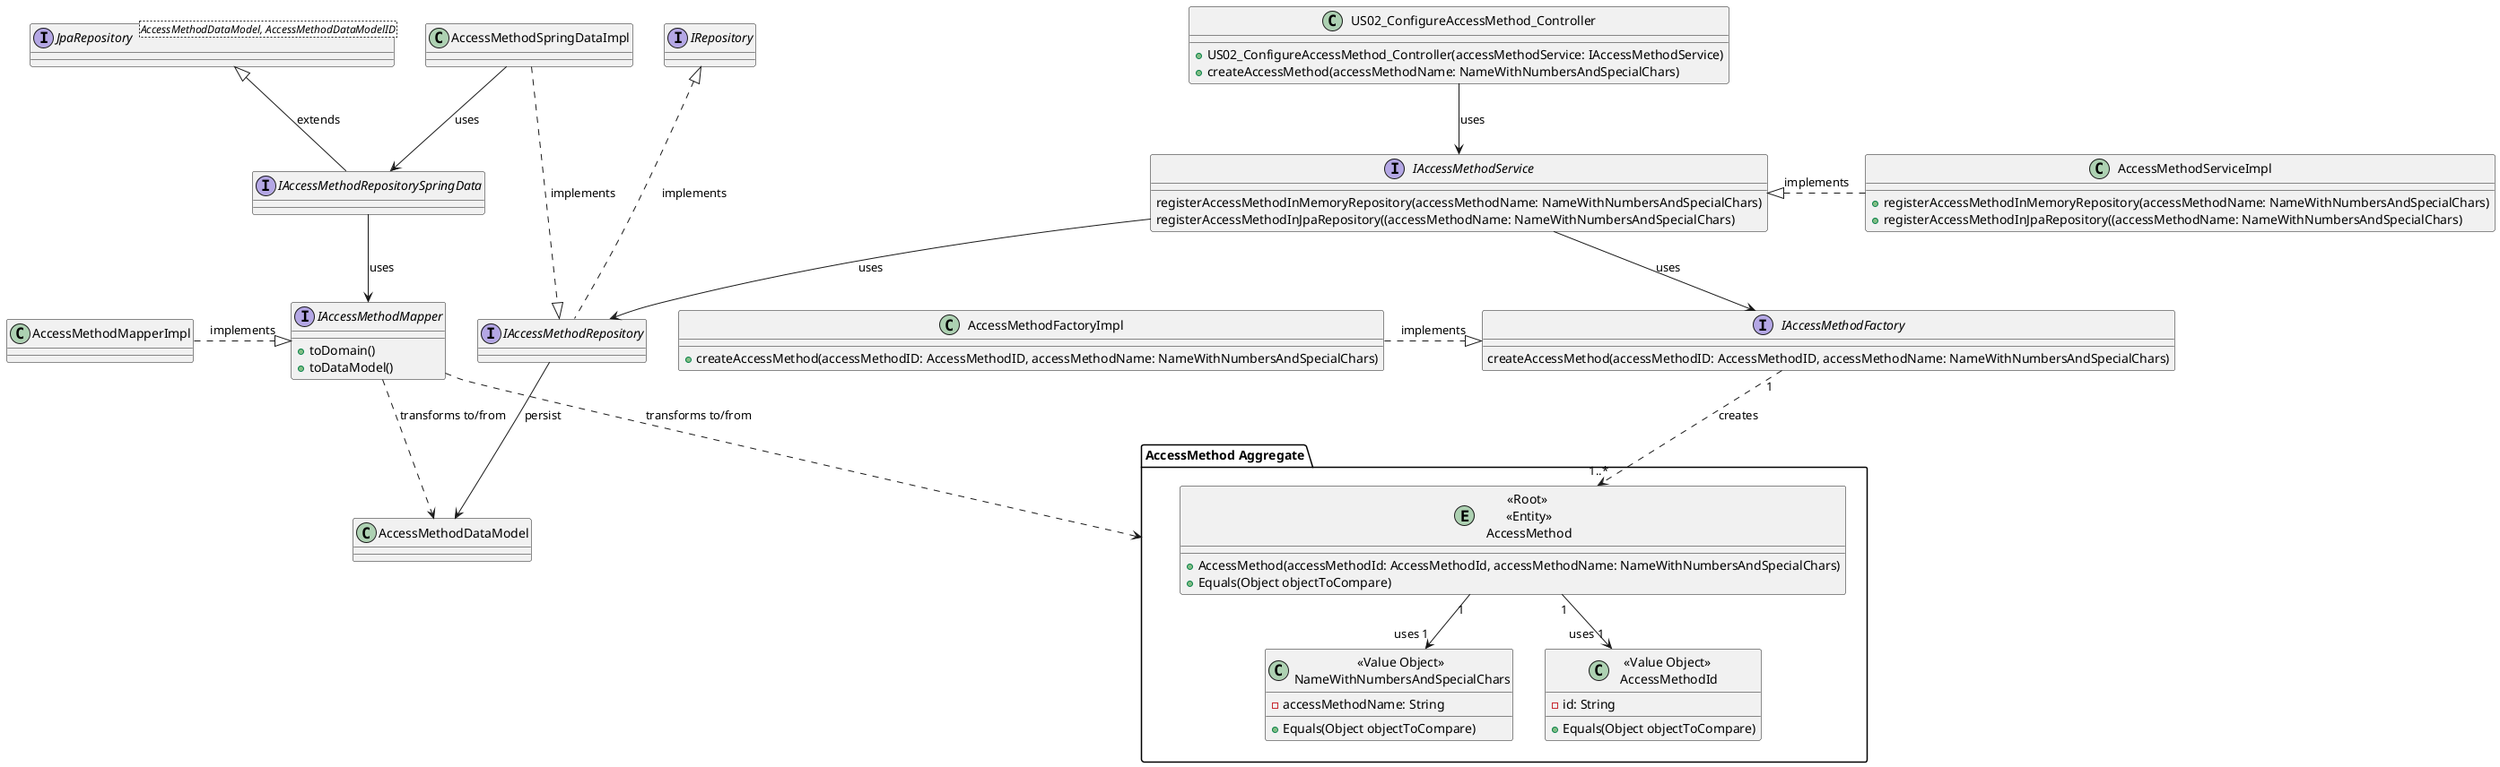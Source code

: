 @startuml


package "AccessMethod Aggregate" {
    entity "<<Root>>\n <<Entity>>\n AccessMethod" as AME{
    + AccessMethod(accessMethodId: AccessMethodId, accessMethodName: NameWithNumbersAndSpecialChars)
    + Equals(Object objectToCompare)
    }
    class "<<Value Object>>\n NameWithNumbersAndSpecialChars" as VOName{
        - accessMethodName: String
        + Equals(Object objectToCompare)
    }

    class "<<Value Object>>\n AccessMethodId" as VOId{
        - id: String
        + Equals(Object objectToCompare)
    }
}

'uses
AME "1" --> "uses 1" VOName
AME "1" --> "uses 1" VOId

interface IRepository {
}

class AccessMethodSpringDataImpl {
}

interface IAccessMethodFactory {
    createAccessMethod(accessMethodID: AccessMethodID, accessMethodName: NameWithNumbersAndSpecialChars)
}

class AccessMethodFactoryImpl {
     +createAccessMethod(accessMethodID: AccessMethodID, accessMethodName: NameWithNumbersAndSpecialChars)
}

interface IAccessMethodService {
  registerAccessMethodInMemoryRepository(accessMethodName: NameWithNumbersAndSpecialChars)
  registerAccessMethodInJpaRepository((accessMethodName: NameWithNumbersAndSpecialChars)
}

class AccessMethodServiceImpl {
    + registerAccessMethodInMemoryRepository(accessMethodName: NameWithNumbersAndSpecialChars)
    + registerAccessMethodInJpaRepository((accessMethodName: NameWithNumbersAndSpecialChars)
}

interface JpaRepository<AccessMethodDataModel, AccessMethodDataModelID>{
}

class AccessMethodDataModel {
}


interface IAccessMethodRepository {
}

interface IAccessMethodMapper{
    + toDomain()
    + toDataModel()
}

class AccessMethodMapperImpl {
}

interface IAccessMethodRepositorySpringData{
}


class US02_ConfigureAccessMethod_Controller {
    +US02_ConfigureAccessMethod_Controller(accessMethodService: IAccessMethodService)
    +createAccessMethod(accessMethodName: NameWithNumbersAndSpecialChars)
}


IAccessMethodRepositorySpringData -down-> IAccessMethodMapper: uses
AccessMethodMapperImpl -right..|> IAccessMethodMapper: implements
AccessMethodSpringDataImpl -down-> IAccessMethodRepositorySpringData: uses
IAccessMethodRepositorySpringData -up-|> JpaRepository : extends
AccessMethodSpringDataImpl ..|> IAccessMethodRepository: implements
IAccessMethodRepository -up..|> IRepository: implements
IAccessMethodFactory "1" ..> "1..*" AME : creates
US02_ConfigureAccessMethod_Controller -down-> IAccessMethodService: uses
AccessMethodServiceImpl .left.|> IAccessMethodService: implements
AccessMethodFactoryImpl .right.|> IAccessMethodFactory: implements
IAccessMethodService -down-> IAccessMethodFactory: uses
IAccessMethodRepository -down-> AccessMethodDataModel: persist
IAccessMethodMapper ..> "AccessMethod Aggregate": transforms to/from
IAccessMethodMapper ..> AccessMethodDataModel: transforms to/from
IAccessMethodService --> IAccessMethodRepository: uses
@enduml